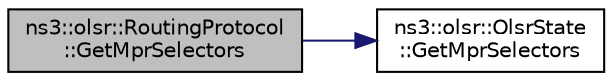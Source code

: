 digraph "ns3::olsr::RoutingProtocol::GetMprSelectors"
{
 // LATEX_PDF_SIZE
  edge [fontname="Helvetica",fontsize="10",labelfontname="Helvetica",labelfontsize="10"];
  node [fontname="Helvetica",fontsize="10",shape=record];
  rankdir="LR";
  Node1 [label="ns3::olsr::RoutingProtocol\l::GetMprSelectors",height=0.2,width=0.4,color="black", fillcolor="grey75", style="filled", fontcolor="black",tooltip="Gets the MPR selectors."];
  Node1 -> Node2 [color="midnightblue",fontsize="10",style="solid",fontname="Helvetica"];
  Node2 [label="ns3::olsr::OlsrState\l::GetMprSelectors",height=0.2,width=0.4,color="black", fillcolor="white", style="filled",URL="$classns3_1_1olsr_1_1_olsr_state.html#a9a27f3a06a88564c18452041cc61e2d7",tooltip="Gets the MPR selectors."];
}
